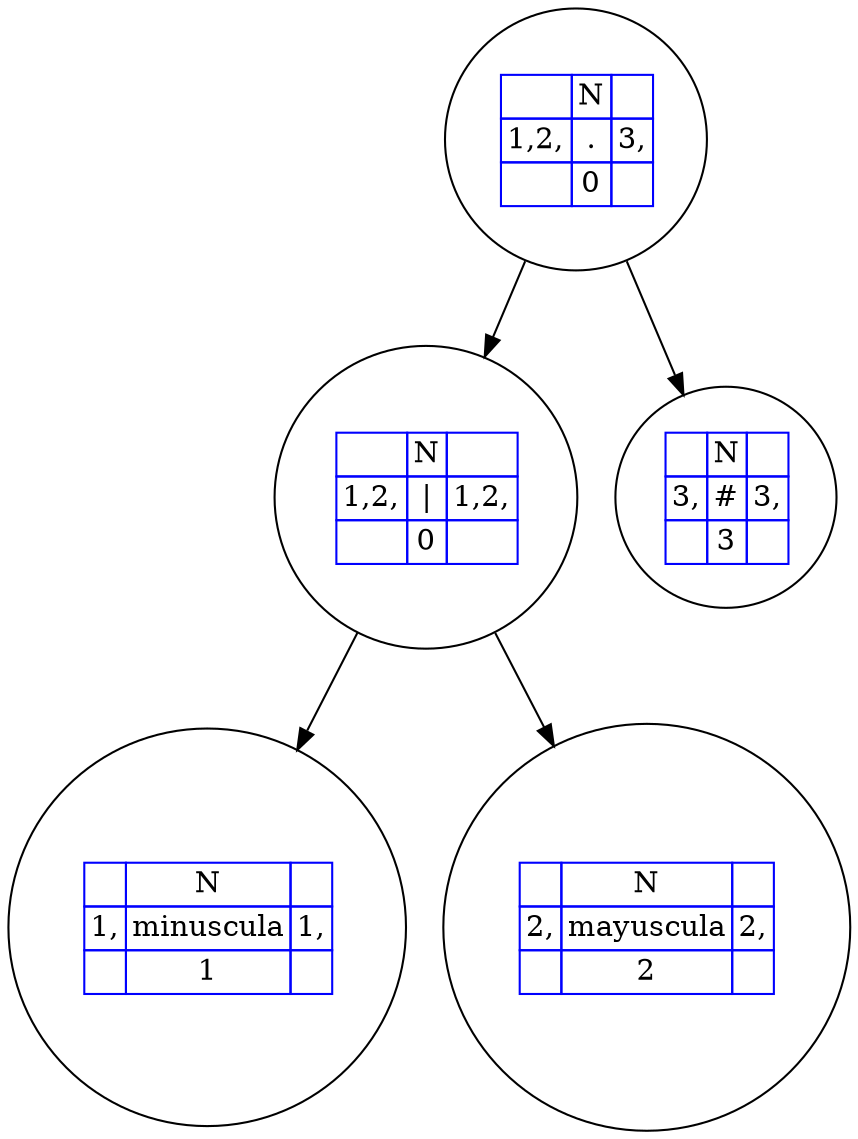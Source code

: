 digraph G{
rankdir=UD
node[shape=circle]
concentrate=true
nodo90[label=<
<table border='0' cellborder='1' color='blue' cellspacing='0'>
<tr><td></td><td>N</td><td></td></tr>
<tr><td>1,2,</td><td>.</td><td>3,</td></tr>
<tr><td></td><td>0</td><td></td></tr>
</table>
>];
nodo88[label=<
<table border='0' cellborder='1' color='blue' cellspacing='0'>
<tr><td></td><td>N</td><td></td></tr>
<tr><td>1,2,</td><td>|</td><td>1,2,</td></tr>
<tr><td></td><td>0</td><td></td></tr>
</table>
>];
nodo86[label=<
<table border='0' cellborder='1' color='blue' cellspacing='0'>
<tr><td></td><td>N</td><td></td></tr>
<tr><td>1,</td><td>minuscula</td><td>1,</td></tr>
<tr><td></td><td>1</td><td></td></tr>
</table>
>];
nodo88->nodo86
nodo87[label=<
<table border='0' cellborder='1' color='blue' cellspacing='0'>
<tr><td></td><td>N</td><td></td></tr>
<tr><td>2,</td><td>mayuscula</td><td>2,</td></tr>
<tr><td></td><td>2</td><td></td></tr>
</table>
>];
nodo88->nodo87
nodo90->nodo88
nodo89[label=<
<table border='0' cellborder='1' color='blue' cellspacing='0'>
<tr><td></td><td>N</td><td></td></tr>
<tr><td>3,</td><td>#</td><td>3,</td></tr>
<tr><td></td><td>3</td><td></td></tr>
</table>
>];
nodo90->nodo89

}

